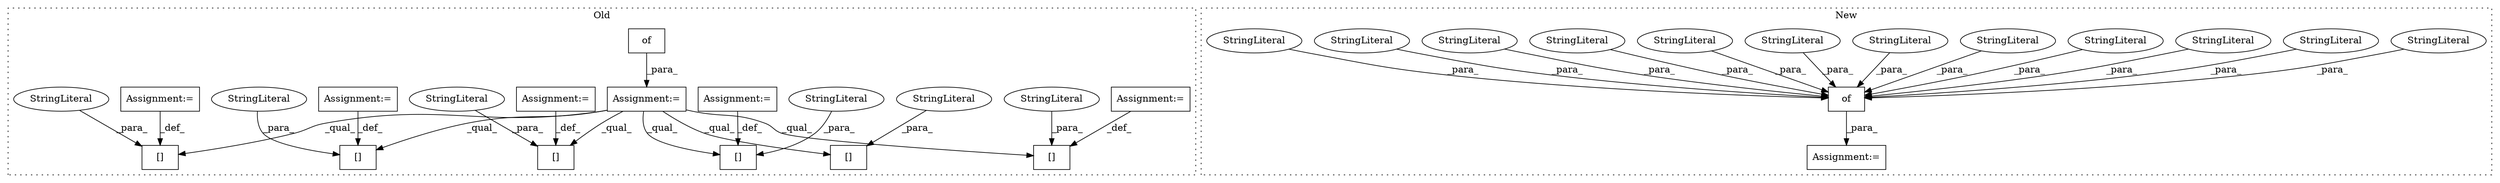 digraph G {
subgraph cluster0 {
1 [label="[]" a="2" s="235,251" l="13,1" shape="box"];
8 [label="StringLiteral" a="45" s="248" l="3" shape="ellipse"];
17 [label="Assignment:=" a="7" s="252" l="1" shape="box"];
18 [label="Assignment:=" a="7" s="220" l="1" shape="box"];
19 [label="of" a="32" s="225" l="4" shape="box"];
20 [label="[]" a="2" s="789,805" l="13,1" shape="box"];
21 [label="StringLiteral" a="45" s="802" l="3" shape="ellipse"];
22 [label="[]" a="2" s="705,721" l="13,1" shape="box"];
23 [label="Assignment:=" a="7" s="806" l="1" shape="box"];
24 [label="[]" a="2" s="745,761" l="13,1" shape="box"];
25 [label="StringLiteral" a="45" s="758" l="3" shape="ellipse"];
26 [label="[]" a="2" s="466,482" l="13,1" shape="box"];
27 [label="StringLiteral" a="45" s="718" l="3" shape="ellipse"];
28 [label="[]" a="2" s="311,327" l="13,1" shape="box"];
29 [label="Assignment:=" a="7" s="483" l="1" shape="box"];
30 [label="Assignment:=" a="7" s="328" l="1" shape="box"];
31 [label="Assignment:=" a="7" s="762" l="1" shape="box"];
32 [label="StringLiteral" a="45" s="479" l="3" shape="ellipse"];
33 [label="StringLiteral" a="45" s="324" l="3" shape="ellipse"];
label = "Old";
style="dotted";
}
subgraph cluster1 {
2 [label="of" a="32" s="225,584" l="3,1" shape="box"];
3 [label="Assignment:=" a="7" s="220" l="1" shape="box"];
4 [label="StringLiteral" a="45" s="251" l="14" shape="ellipse"];
5 [label="StringLiteral" a="45" s="430" l="19" shape="ellipse"];
6 [label="StringLiteral" a="45" s="345" l="3" shape="ellipse"];
7 [label="StringLiteral" a="45" s="403" l="3" shape="ellipse"];
9 [label="StringLiteral" a="45" s="327" l="3" shape="ellipse"];
10 [label="StringLiteral" a="45" s="290" l="15" shape="ellipse"];
11 [label="StringLiteral" a="45" s="331" l="13" shape="ellipse"];
12 [label="StringLiteral" a="45" s="454" l="15" shape="ellipse"];
13 [label="StringLiteral" a="45" s="470" l="3" shape="ellipse"];
14 [label="StringLiteral" a="45" s="364" l="3" shape="ellipse"];
15 [label="StringLiteral" a="45" s="541" l="17" shape="ellipse"];
16 [label="StringLiteral" a="45" s="450" l="3" shape="ellipse"];
label = "New";
style="dotted";
}
2 -> 3 [label="_para_"];
4 -> 2 [label="_para_"];
5 -> 2 [label="_para_"];
6 -> 2 [label="_para_"];
7 -> 2 [label="_para_"];
8 -> 1 [label="_para_"];
9 -> 2 [label="_para_"];
10 -> 2 [label="_para_"];
11 -> 2 [label="_para_"];
12 -> 2 [label="_para_"];
13 -> 2 [label="_para_"];
14 -> 2 [label="_para_"];
15 -> 2 [label="_para_"];
16 -> 2 [label="_para_"];
17 -> 1 [label="_def_"];
18 -> 24 [label="_qual_"];
18 -> 26 [label="_qual_"];
18 -> 22 [label="_qual_"];
18 -> 1 [label="_qual_"];
18 -> 20 [label="_qual_"];
18 -> 28 [label="_qual_"];
19 -> 18 [label="_para_"];
21 -> 20 [label="_para_"];
23 -> 20 [label="_def_"];
25 -> 24 [label="_para_"];
27 -> 22 [label="_para_"];
29 -> 26 [label="_def_"];
30 -> 28 [label="_def_"];
31 -> 24 [label="_def_"];
32 -> 26 [label="_para_"];
33 -> 28 [label="_para_"];
}